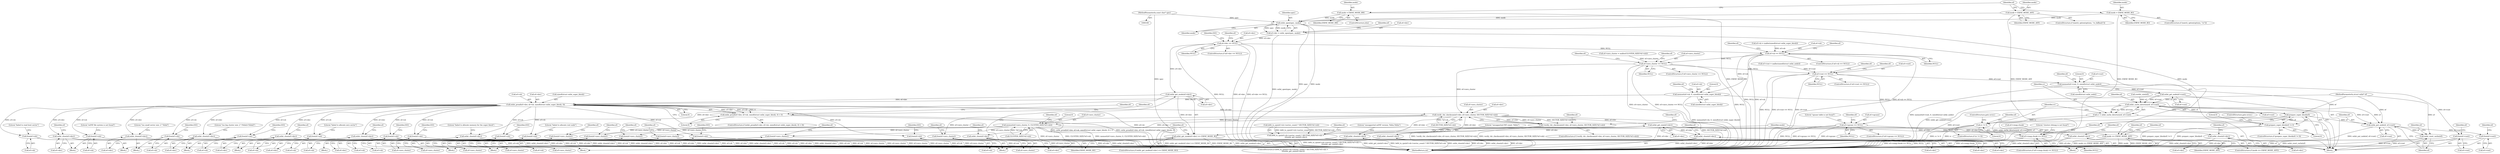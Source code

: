 digraph "0_exfat_2e86ae5f81da11f11673d0546efb525af02b7786@API" {
"1000145" [label="(Call,exfat_open(spec, mode))"];
"1000108" [label="(MethodParameterIn,const char* spec)"];
"1000138" [label="(Call,mode = EXFAT_MODE_RW)"];
"1000126" [label="(Call,mode = EXFAT_MODE_RO)"];
"1000134" [label="(Call,mode = EXFAT_MODE_ANY)"];
"1000141" [label="(Call,ef->dev = exfat_open(spec, mode))"];
"1000149" [label="(Call,ef->dev == NULL)"];
"1000159" [label="(Call,exfat_get_mode(ef->dev))"];
"1000158" [label="(Call,exfat_get_mode(ef->dev) == EXFAT_MODE_RO)"];
"1000195" [label="(Call,exfat_close(ef->dev))"];
"1000213" [label="(Call,exfat_pread(ef->dev, ef->sb, sizeof(struct exfat_super_block), 0))"];
"1000212" [label="(Call,exfat_pread(ef->dev, ef->sb, sizeof(struct exfat_super_block), 0) < 0)"];
"1000225" [label="(Call,exfat_close(ef->dev))"];
"1000229" [label="(Call,free(ef->sb))"];
"1000250" [label="(Call,exfat_close(ef->dev))"];
"1000254" [label="(Call,free(ef->sb))"];
"1000272" [label="(Call,exfat_close(ef->dev))"];
"1000283" [label="(Call,free(ef->sb))"];
"1000309" [label="(Call,exfat_close(ef->dev))"];
"1000325" [label="(Call,free(ef->sb))"];
"1000349" [label="(Call,exfat_close(ef->dev))"];
"1000353" [label="(Call,free(ef->sb))"];
"1000364" [label="(Call,verify_vbr_checksum(ef->dev, ef->zero_cluster, SECTOR_SIZE(*ef->sb)))"];
"1000363" [label="(Call,!verify_vbr_checksum(ef->dev, ef->zero_cluster, SECTOR_SIZE(*ef->sb)))"];
"1000377" [label="(Call,free(ef->zero_cluster))"];
"1000381" [label="(Call,exfat_close(ef->dev))"];
"1000392" [label="(Call,memset(ef->zero_cluster, 0, CLUSTER_SIZE(*ef->sb)))"];
"1000423" [label="(Call,free(ef->zero_cluster))"];
"1000463" [label="(Call,free(ef->zero_cluster))"];
"1000518" [label="(Call,free(ef->zero_cluster))"];
"1000603" [label="(Call,free(ef->zero_cluster))"];
"1000690" [label="(Call,free(ef->zero_cluster))"];
"1000427" [label="(Call,exfat_close(ef->dev))"];
"1000467" [label="(Call,exfat_close(ef->dev))"];
"1000499" [label="(Call,exfat_get_size(ef->dev))"];
"1000486" [label="(Call,le64_to_cpu(ef->sb->sector_count) * SECTOR_SIZE(*ef->sb) >\n \t\t\texfat_get_size(ef->dev))"];
"1000522" [label="(Call,exfat_close(ef->dev))"];
"1000607" [label="(Call,exfat_close(ef->dev))"];
"1000694" [label="(Call,exfat_close(ef->dev))"];
"1000385" [label="(Call,free(ef->sb))"];
"1000447" [label="(Call,free(ef->sb))"];
"1000478" [label="(Call,free(ef->sb))"];
"1000526" [label="(Call,free(ef->sb))"];
"1000611" [label="(Call,free(ef->sb))"];
"1000698" [label="(Call,free(ef->sb))"];
"1000189" [label="(Call,ef->sb == NULL)"];
"1000204" [label="(Call,memset(ef->sb, 0, sizeof(struct exfat_super_block)))"];
"1000343" [label="(Call,ef->zero_cluster == NULL)"];
"1000512" [label="(Call,ef->root == NULL)"];
"1000535" [label="(Call,memset(ef->root, 0, sizeof(struct exfat_node)))"];
"1000599" [label="(Call,free(ef->root))"];
"1000632" [label="(Call,exfat_get_node(ef->root))"];
"1000638" [label="(Call,exfat_cache_directory(ef, ef->root))"];
"1000636" [label="(Call,rc = exfat_cache_directory(ef, ef->root))"];
"1000644" [label="(Call,rc != 0)"];
"1000672" [label="(Call,prepare_super_block(ef))"];
"1000671" [label="(Call,prepare_super_block(ef) != 0)"];
"1000679" [label="(Call,exfat_put_node(ef, ef->root))"];
"1000684" [label="(Call,exfat_reset_cache(ef))"];
"1000686" [label="(Call,free(ef->root))"];
"1000649" [label="(Call,ef->upcase == NULL)"];
"1000659" [label="(Call,ef->cmap.chunk == NULL)"];
"1000166" [label="(Call,mode == EXFAT_MODE_ANY)"];
"1000679" [label="(Call,exfat_put_node(ef, ef->root))"];
"1000309" [label="(Call,exfat_close(ef->dev))"];
"1000379" [label="(Identifier,ef)"];
"1000249" [label="(Block,)"];
"1000146" [label="(Identifier,spec)"];
"1000145" [label="(Call,exfat_open(spec, mode))"];
"1000386" [label="(Call,ef->sb)"];
"1000539" [label="(Literal,0)"];
"1000516" [label="(Identifier,NULL)"];
"1000660" [label="(Call,ef->cmap.chunk)"];
"1000376" [label="(Block,)"];
"1000332" [label="(Call,ef->zero_cluster = malloc(CLUSTER_SIZE(*ef->sb)))"];
"1000486" [label="(Call,le64_to_cpu(ef->sb->sector_count) * SECTOR_SIZE(*ef->sb) >\n \t\t\texfat_get_size(ef->dev))"];
"1000598" [label="(Block,)"];
"1000617" [label="(Identifier,EIO)"];
"1000183" [label="(Identifier,ef)"];
"1000604" [label="(Call,ef->zero_cluster)"];
"1000193" [label="(Identifier,NULL)"];
"1000673" [label="(Identifier,ef)"];
"1000640" [label="(Call,ef->root)"];
"1000422" [label="(Block,)"];
"1000234" [label="(Literal,\"failed to read boot sector\")"];
"1000150" [label="(Call,ef->dev)"];
"1000382" [label="(Call,ef->dev)"];
"1000668" [label="(Literal,\"clusters bitmap is not found\")"];
"1000364" [label="(Call,verify_vbr_checksum(ef->dev, ef->zero_cluster, SECTOR_SIZE(*ef->sb)))"];
"1000163" [label="(Identifier,EXFAT_MODE_RO)"];
"1000271" [label="(Block,)"];
"1000599" [label="(Call,free(ef->root))"];
"1000662" [label="(Identifier,ef)"];
"1000166" [label="(Call,mode == EXFAT_MODE_ANY)"];
"1000331" [label="(Identifier,EIO)"];
"1000134" [label="(Call,mode = EXFAT_MODE_ANY)"];
"1000181" [label="(Call,ef->sb = malloc(sizeof(struct exfat_super_block)))"];
"1000428" [label="(Call,ef->dev)"];
"1000190" [label="(Call,ef->sb)"];
"1000194" [label="(Block,)"];
"1000159" [label="(Call,exfat_get_mode(ef->dev))"];
"1000343" [label="(Call,ef->zero_cluster == NULL)"];
"1000255" [label="(Call,ef->sb)"];
"1000512" [label="(Call,ef->root == NULL)"];
"1000225" [label="(Call,exfat_close(ef->dev))"];
"1000659" [label="(Call,ef->cmap.chunk == NULL)"];
"1000517" [label="(Block,)"];
"1000362" [label="(ControlStructure,if (!verify_vbr_checksum(ef->dev, ef->zero_cluster, SECTOR_SIZE(*ef->sb))))"];
"1000254" [label="(Call,free(ef->sb))"];
"1000694" [label="(Call,exfat_close(ef->dev))"];
"1000158" [label="(Call,exfat_get_mode(ef->dev) == EXFAT_MODE_RO)"];
"1000188" [label="(ControlStructure,if (ef->sb == NULL))"];
"1000651" [label="(Identifier,ef)"];
"1000500" [label="(Call,ef->dev)"];
"1000447" [label="(Call,free(ef->sb))"];
"1000351" [label="(Identifier,ef)"];
"1000213" [label="(Call,exfat_pread(ef->dev, ef->sb, sizeof(struct exfat_super_block), 0))"];
"1000453" [label="(Identifier,EIO)"];
"1000251" [label="(Call,ef->dev)"];
"1000704" [label="(Identifier,EIO)"];
"1000215" [label="(Identifier,ef)"];
"1000205" [label="(Call,ef->sb)"];
"1000638" [label="(Call,exfat_cache_directory(ef, ef->root))"];
"1000644" [label="(Call,rc != 0)"];
"1000139" [label="(Identifier,mode)"];
"1000499" [label="(Call,exfat_get_size(ef->dev))"];
"1000609" [label="(Identifier,ef)"];
"1000347" [label="(Identifier,NULL)"];
"1000256" [label="(Identifier,ef)"];
"1000130" [label="(ControlStructure,if (match_option(options, \"ro_fallback\")))"];
"1000540" [label="(Call,sizeof(struct exfat_node))"];
"1000283" [label="(Call,free(ef->sb))"];
"1000277" [label="(Literal,\"too small sector size: 2^%hhd\")"];
"1000472" [label="(Literal,\"unsupported FAT count: %hhu\")"];
"1000326" [label="(Call,ef->sb)"];
"1000504" [label="(Call,ef->root = malloc(sizeof(struct exfat_node)))"];
"1000612" [label="(Call,ef->sb)"];
"1000462" [label="(Block,)"];
"1000212" [label="(Call,exfat_pread(ef->dev, ef->sb, sizeof(struct exfat_super_block), 0) < 0)"];
"1000189" [label="(Call,ef->sb == NULL)"];
"1000393" [label="(Call,ef->zero_cluster)"];
"1000222" [label="(Literal,0)"];
"1000487" [label="(Call,le64_to_cpu(ef->sb->sector_count) * SECTOR_SIZE(*ef->sb))"];
"1000423" [label="(Call,free(ef->zero_cluster))"];
"1000633" [label="(Call,ef->root)"];
"1000671" [label="(Call,prepare_super_block(ef) != 0)"];
"1000658" [label="(ControlStructure,if (ef->cmap.chunk == NULL))"];
"1000526" [label="(Call,free(ef->sb))"];
"1000383" [label="(Identifier,ef)"];
"1000284" [label="(Call,ef->sb)"];
"1000206" [label="(Identifier,ef)"];
"1000355" [label="(Identifier,ef)"];
"1000680" [label="(Identifier,ef)"];
"1000168" [label="(Identifier,EXFAT_MODE_ANY)"];
"1000685" [label="(Identifier,ef)"];
"1000646" [label="(Literal,0)"];
"1000485" [label="(ControlStructure,if (le64_to_cpu(ef->sb->sector_count) * SECTOR_SIZE(*ef->sb) >\n \t\t\texfat_get_size(ef->dev)))"];
"1000506" [label="(Identifier,ef)"];
"1000226" [label="(Call,ef->dev)"];
"1000273" [label="(Call,ef->dev)"];
"1000147" [label="(Identifier,mode)"];
"1000230" [label="(Call,ef->sb)"];
"1000692" [label="(Identifier,ef)"];
"1000528" [label="(Identifier,ef)"];
"1000537" [label="(Identifier,ef)"];
"1000536" [label="(Call,ef->root)"];
"1000675" [label="(ControlStructure,goto error;)"];
"1000639" [label="(Identifier,ef)"];
"1000138" [label="(Call,mode = EXFAT_MODE_RW)"];
"1000535" [label="(Call,memset(ef->root, 0, sizeof(struct exfat_node)))"];
"1000108" [label="(MethodParameterIn,const char* spec)"];
"1000196" [label="(Call,ef->dev)"];
"1000670" [label="(ControlStructure,if (prepare_super_block(ef) != 0))"];
"1000394" [label="(Identifier,ef)"];
"1000229" [label="(Call,free(ef->sb))"];
"1000157" [label="(ControlStructure,if (exfat_get_mode(ef->dev) == EXFAT_MODE_RO))"];
"1000223" [label="(Literal,0)"];
"1000387" [label="(Identifier,ef)"];
"1000700" [label="(Identifier,ef)"];
"1000527" [label="(Call,ef->sb)"];
"1000677" [label="(Literal,0)"];
"1000363" [label="(Call,!verify_vbr_checksum(ef->dev, ef->zero_cluster, SECTOR_SIZE(*ef->sb)))"];
"1000349" [label="(Call,exfat_close(ef->dev))"];
"1000153" [label="(Identifier,NULL)"];
"1000211" [label="(ControlStructure,if (exfat_pread(ef->dev, ef->sb, sizeof(struct exfat_super_block), 0) < 0))"];
"1000518" [label="(Call,free(ef->zero_cluster))"];
"1000632" [label="(Call,exfat_get_node(ef->root))"];
"1000377" [label="(Call,free(ef->zero_cluster))"];
"1000156" [label="(Identifier,EIO)"];
"1000110" [label="(Block,)"];
"1000107" [label="(MethodParameterIn,struct exfat* ef)"];
"1000371" [label="(Call,SECTOR_SIZE(*ef->sb))"];
"1000429" [label="(Identifier,ef)"];
"1000484" [label="(Identifier,EIO)"];
"1000368" [label="(Call,ef->zero_cluster)"];
"1000427" [label="(Call,exfat_close(ef->dev))"];
"1000469" [label="(Identifier,ef)"];
"1000344" [label="(Call,ef->zero_cluster)"];
"1000650" [label="(Call,ef->upcase)"];
"1000140" [label="(Identifier,EXFAT_MODE_RW)"];
"1000686" [label="(Call,free(ef->root))"];
"1000665" [label="(Identifier,NULL)"];
"1000209" [label="(Call,sizeof(struct exfat_super_block))"];
"1000588" [label="(Call,rootdir_size(ef))"];
"1000524" [label="(Identifier,ef)"];
"1000165" [label="(ControlStructure,if (mode == EXFAT_MODE_ANY))"];
"1000161" [label="(Identifier,ef)"];
"1000608" [label="(Call,ef->dev)"];
"1000350" [label="(Call,ef->dev)"];
"1000354" [label="(Call,ef->sb)"];
"1000684" [label="(Call,exfat_reset_cache(ef))"];
"1000137" [label="(ControlStructure,else)"];
"1000342" [label="(ControlStructure,if (ef->zero_cluster == NULL))"];
"1000672" [label="(Call,prepare_super_block(ef))"];
"1000122" [label="(ControlStructure,if (match_option(options, \"ro\")))"];
"1000408" [label="(Identifier,ef)"];
"1000603" [label="(Call,free(ef->zero_cluster))"];
"1000204" [label="(Call,memset(ef->sb, 0, sizeof(struct exfat_super_block)))"];
"1000531" [label="(Literal,\"failed to allocate root node\")"];
"1000136" [label="(Identifier,EXFAT_MODE_ANY)"];
"1000143" [label="(Identifier,ef)"];
"1000381" [label="(Call,exfat_close(ef->dev))"];
"1000637" [label="(Identifier,rc)"];
"1000522" [label="(Call,exfat_close(ef->dev))"];
"1000167" [label="(Identifier,mode)"];
"1000448" [label="(Call,ef->sb)"];
"1000214" [label="(Call,ef->dev)"];
"1000520" [label="(Identifier,ef)"];
"1000511" [label="(ControlStructure,if (ef->root == NULL))"];
"1000195" [label="(Call,exfat_close(ef->dev))"];
"1000314" [label="(Literal,\"too big cluster size: 2^(%hhd+%hhd)\")"];
"1000208" [label="(Literal,0)"];
"1000128" [label="(Identifier,EXFAT_MODE_RO)"];
"1000308" [label="(Block,)"];
"1000463" [label="(Call,free(ef->zero_cluster))"];
"1000519" [label="(Call,ef->zero_cluster)"];
"1000432" [label="(Literal,\"unsupported exFAT version: %hhu.%hhu\")"];
"1000358" [label="(Literal,\"failed to allocate zero sector\")"];
"1000397" [label="(Call,CLUSTER_SIZE(*ef->sb))"];
"1000171" [label="(Identifier,ef)"];
"1000695" [label="(Call,ef->dev)"];
"1000365" [label="(Call,ef->dev)"];
"1000149" [label="(Call,ef->dev == NULL)"];
"1000605" [label="(Identifier,ef)"];
"1000151" [label="(Identifier,ef)"];
"1000272" [label="(Call,exfat_close(ef->dev))"];
"1000141" [label="(Call,ef->dev = exfat_open(spec, mode))"];
"1000523" [label="(Call,ef->dev)"];
"1000479" [label="(Call,ef->sb)"];
"1000636" [label="(Call,rc = exfat_cache_directory(ef, ef->root))"];
"1000366" [label="(Identifier,ef)"];
"1000160" [label="(Call,ef->dev)"];
"1000513" [label="(Call,ef->root)"];
"1000699" [label="(Call,ef->sb)"];
"1000687" [label="(Call,ef->root)"];
"1000698" [label="(Call,free(ef->sb))"];
"1000142" [label="(Call,ef->dev)"];
"1000690" [label="(Call,free(ef->zero_cluster))"];
"1000348" [label="(Block,)"];
"1000224" [label="(Block,)"];
"1000353" [label="(Call,free(ef->sb))"];
"1000705" [label="(MethodReturn,int)"];
"1000467" [label="(Call,exfat_close(ef->dev))"];
"1000691" [label="(Call,ef->zero_cluster)"];
"1000197" [label="(Identifier,ef)"];
"1000250" [label="(Call,exfat_close(ef->dev))"];
"1000178" [label="(Identifier,ef)"];
"1000643" [label="(ControlStructure,if (rc != 0))"];
"1000385" [label="(Call,free(ef->sb))"];
"1000611" [label="(Call,free(ef->sb))"];
"1000649" [label="(Call,ef->upcase == NULL)"];
"1000126" [label="(Call,mode = EXFAT_MODE_RO)"];
"1000243" [label="(Identifier,ef)"];
"1000325" [label="(Call,free(ef->sb))"];
"1000391" [label="(Identifier,EIO)"];
"1000127" [label="(Identifier,mode)"];
"1000424" [label="(Call,ef->zero_cluster)"];
"1000148" [label="(ControlStructure,if (ef->dev == NULL))"];
"1000378" [label="(Call,ef->zero_cluster)"];
"1000478" [label="(Call,free(ef->sb))"];
"1000674" [label="(Literal,0)"];
"1000135" [label="(Identifier,mode)"];
"1000289" [label="(Identifier,EIO)"];
"1000656" [label="(Literal,\"upcase table is not found\")"];
"1000227" [label="(Identifier,ef)"];
"1000396" [label="(Literal,0)"];
"1000220" [label="(Call,sizeof(struct exfat_super_block))"];
"1000600" [label="(Call,ef->root)"];
"1000259" [label="(Literal,\"exFAT file system is not found\")"];
"1000645" [label="(Identifier,rc)"];
"1000681" [label="(Call,ef->root)"];
"1000688" [label="(Identifier,ef)"];
"1000653" [label="(Identifier,NULL)"];
"1000468" [label="(Call,ef->dev)"];
"1000613" [label="(Identifier,ef)"];
"1000231" [label="(Identifier,ef)"];
"1000464" [label="(Call,ef->zero_cluster)"];
"1000607" [label="(Call,exfat_close(ef->dev))"];
"1000545" [label="(Identifier,ef)"];
"1000696" [label="(Identifier,ef)"];
"1000648" [label="(ControlStructure,if (ef->upcase == NULL))"];
"1000310" [label="(Call,ef->dev)"];
"1000647" [label="(ControlStructure,goto error;)"];
"1000200" [label="(Literal,\"failed to allocate memory for the super block\")"];
"1000392" [label="(Call,memset(ef->zero_cluster, 0, CLUSTER_SIZE(*ef->sb)))"];
"1000217" [label="(Call,ef->sb)"];
"1000145" -> "1000141"  [label="AST: "];
"1000145" -> "1000147"  [label="CFG: "];
"1000146" -> "1000145"  [label="AST: "];
"1000147" -> "1000145"  [label="AST: "];
"1000141" -> "1000145"  [label="CFG: "];
"1000145" -> "1000705"  [label="DDG: spec"];
"1000145" -> "1000705"  [label="DDG: mode"];
"1000145" -> "1000141"  [label="DDG: spec"];
"1000145" -> "1000141"  [label="DDG: mode"];
"1000108" -> "1000145"  [label="DDG: spec"];
"1000138" -> "1000145"  [label="DDG: mode"];
"1000126" -> "1000145"  [label="DDG: mode"];
"1000134" -> "1000145"  [label="DDG: mode"];
"1000145" -> "1000166"  [label="DDG: mode"];
"1000108" -> "1000106"  [label="AST: "];
"1000108" -> "1000705"  [label="DDG: spec"];
"1000138" -> "1000137"  [label="AST: "];
"1000138" -> "1000140"  [label="CFG: "];
"1000139" -> "1000138"  [label="AST: "];
"1000140" -> "1000138"  [label="AST: "];
"1000143" -> "1000138"  [label="CFG: "];
"1000138" -> "1000705"  [label="DDG: EXFAT_MODE_RW"];
"1000126" -> "1000122"  [label="AST: "];
"1000126" -> "1000128"  [label="CFG: "];
"1000127" -> "1000126"  [label="AST: "];
"1000128" -> "1000126"  [label="AST: "];
"1000143" -> "1000126"  [label="CFG: "];
"1000126" -> "1000705"  [label="DDG: EXFAT_MODE_RO"];
"1000134" -> "1000130"  [label="AST: "];
"1000134" -> "1000136"  [label="CFG: "];
"1000135" -> "1000134"  [label="AST: "];
"1000136" -> "1000134"  [label="AST: "];
"1000143" -> "1000134"  [label="CFG: "];
"1000134" -> "1000705"  [label="DDG: EXFAT_MODE_ANY"];
"1000141" -> "1000110"  [label="AST: "];
"1000142" -> "1000141"  [label="AST: "];
"1000151" -> "1000141"  [label="CFG: "];
"1000141" -> "1000705"  [label="DDG: exfat_open(spec, mode)"];
"1000141" -> "1000149"  [label="DDG: ef->dev"];
"1000149" -> "1000148"  [label="AST: "];
"1000149" -> "1000153"  [label="CFG: "];
"1000150" -> "1000149"  [label="AST: "];
"1000153" -> "1000149"  [label="AST: "];
"1000156" -> "1000149"  [label="CFG: "];
"1000161" -> "1000149"  [label="CFG: "];
"1000149" -> "1000705"  [label="DDG: ef->dev == NULL"];
"1000149" -> "1000705"  [label="DDG: NULL"];
"1000149" -> "1000705"  [label="DDG: ef->dev"];
"1000149" -> "1000159"  [label="DDG: ef->dev"];
"1000149" -> "1000189"  [label="DDG: NULL"];
"1000159" -> "1000158"  [label="AST: "];
"1000159" -> "1000160"  [label="CFG: "];
"1000160" -> "1000159"  [label="AST: "];
"1000163" -> "1000159"  [label="CFG: "];
"1000159" -> "1000158"  [label="DDG: ef->dev"];
"1000159" -> "1000195"  [label="DDG: ef->dev"];
"1000159" -> "1000213"  [label="DDG: ef->dev"];
"1000158" -> "1000157"  [label="AST: "];
"1000158" -> "1000163"  [label="CFG: "];
"1000163" -> "1000158"  [label="AST: "];
"1000167" -> "1000158"  [label="CFG: "];
"1000183" -> "1000158"  [label="CFG: "];
"1000158" -> "1000705"  [label="DDG: exfat_get_mode(ef->dev)"];
"1000158" -> "1000705"  [label="DDG: exfat_get_mode(ef->dev) == EXFAT_MODE_RO"];
"1000158" -> "1000705"  [label="DDG: EXFAT_MODE_RO"];
"1000195" -> "1000194"  [label="AST: "];
"1000195" -> "1000196"  [label="CFG: "];
"1000196" -> "1000195"  [label="AST: "];
"1000200" -> "1000195"  [label="CFG: "];
"1000195" -> "1000705"  [label="DDG: exfat_close(ef->dev)"];
"1000195" -> "1000705"  [label="DDG: ef->dev"];
"1000213" -> "1000212"  [label="AST: "];
"1000213" -> "1000222"  [label="CFG: "];
"1000214" -> "1000213"  [label="AST: "];
"1000217" -> "1000213"  [label="AST: "];
"1000220" -> "1000213"  [label="AST: "];
"1000222" -> "1000213"  [label="AST: "];
"1000223" -> "1000213"  [label="CFG: "];
"1000213" -> "1000705"  [label="DDG: ef->sb"];
"1000213" -> "1000212"  [label="DDG: ef->dev"];
"1000213" -> "1000212"  [label="DDG: ef->sb"];
"1000213" -> "1000212"  [label="DDG: 0"];
"1000204" -> "1000213"  [label="DDG: ef->sb"];
"1000213" -> "1000225"  [label="DDG: ef->dev"];
"1000213" -> "1000229"  [label="DDG: ef->sb"];
"1000213" -> "1000250"  [label="DDG: ef->dev"];
"1000213" -> "1000254"  [label="DDG: ef->sb"];
"1000213" -> "1000272"  [label="DDG: ef->dev"];
"1000213" -> "1000283"  [label="DDG: ef->sb"];
"1000213" -> "1000309"  [label="DDG: ef->dev"];
"1000213" -> "1000325"  [label="DDG: ef->sb"];
"1000213" -> "1000349"  [label="DDG: ef->dev"];
"1000213" -> "1000353"  [label="DDG: ef->sb"];
"1000213" -> "1000364"  [label="DDG: ef->dev"];
"1000213" -> "1000385"  [label="DDG: ef->sb"];
"1000213" -> "1000447"  [label="DDG: ef->sb"];
"1000213" -> "1000478"  [label="DDG: ef->sb"];
"1000213" -> "1000526"  [label="DDG: ef->sb"];
"1000213" -> "1000611"  [label="DDG: ef->sb"];
"1000213" -> "1000698"  [label="DDG: ef->sb"];
"1000212" -> "1000211"  [label="AST: "];
"1000212" -> "1000223"  [label="CFG: "];
"1000223" -> "1000212"  [label="AST: "];
"1000227" -> "1000212"  [label="CFG: "];
"1000243" -> "1000212"  [label="CFG: "];
"1000212" -> "1000705"  [label="DDG: exfat_pread(ef->dev, ef->sb, sizeof(struct exfat_super_block), 0) < 0"];
"1000212" -> "1000705"  [label="DDG: exfat_pread(ef->dev, ef->sb, sizeof(struct exfat_super_block), 0)"];
"1000225" -> "1000224"  [label="AST: "];
"1000225" -> "1000226"  [label="CFG: "];
"1000226" -> "1000225"  [label="AST: "];
"1000231" -> "1000225"  [label="CFG: "];
"1000225" -> "1000705"  [label="DDG: ef->dev"];
"1000225" -> "1000705"  [label="DDG: exfat_close(ef->dev)"];
"1000229" -> "1000224"  [label="AST: "];
"1000229" -> "1000230"  [label="CFG: "];
"1000230" -> "1000229"  [label="AST: "];
"1000234" -> "1000229"  [label="CFG: "];
"1000229" -> "1000705"  [label="DDG: ef->sb"];
"1000250" -> "1000249"  [label="AST: "];
"1000250" -> "1000251"  [label="CFG: "];
"1000251" -> "1000250"  [label="AST: "];
"1000256" -> "1000250"  [label="CFG: "];
"1000250" -> "1000705"  [label="DDG: ef->dev"];
"1000250" -> "1000705"  [label="DDG: exfat_close(ef->dev)"];
"1000254" -> "1000249"  [label="AST: "];
"1000254" -> "1000255"  [label="CFG: "];
"1000255" -> "1000254"  [label="AST: "];
"1000259" -> "1000254"  [label="CFG: "];
"1000254" -> "1000705"  [label="DDG: ef->sb"];
"1000272" -> "1000271"  [label="AST: "];
"1000272" -> "1000273"  [label="CFG: "];
"1000273" -> "1000272"  [label="AST: "];
"1000277" -> "1000272"  [label="CFG: "];
"1000272" -> "1000705"  [label="DDG: ef->dev"];
"1000272" -> "1000705"  [label="DDG: exfat_close(ef->dev)"];
"1000283" -> "1000271"  [label="AST: "];
"1000283" -> "1000284"  [label="CFG: "];
"1000284" -> "1000283"  [label="AST: "];
"1000289" -> "1000283"  [label="CFG: "];
"1000283" -> "1000705"  [label="DDG: ef->sb"];
"1000309" -> "1000308"  [label="AST: "];
"1000309" -> "1000310"  [label="CFG: "];
"1000310" -> "1000309"  [label="AST: "];
"1000314" -> "1000309"  [label="CFG: "];
"1000309" -> "1000705"  [label="DDG: ef->dev"];
"1000309" -> "1000705"  [label="DDG: exfat_close(ef->dev)"];
"1000325" -> "1000308"  [label="AST: "];
"1000325" -> "1000326"  [label="CFG: "];
"1000326" -> "1000325"  [label="AST: "];
"1000331" -> "1000325"  [label="CFG: "];
"1000325" -> "1000705"  [label="DDG: ef->sb"];
"1000349" -> "1000348"  [label="AST: "];
"1000349" -> "1000350"  [label="CFG: "];
"1000350" -> "1000349"  [label="AST: "];
"1000355" -> "1000349"  [label="CFG: "];
"1000349" -> "1000705"  [label="DDG: exfat_close(ef->dev)"];
"1000349" -> "1000705"  [label="DDG: ef->dev"];
"1000353" -> "1000348"  [label="AST: "];
"1000353" -> "1000354"  [label="CFG: "];
"1000354" -> "1000353"  [label="AST: "];
"1000358" -> "1000353"  [label="CFG: "];
"1000353" -> "1000705"  [label="DDG: ef->sb"];
"1000364" -> "1000363"  [label="AST: "];
"1000364" -> "1000371"  [label="CFG: "];
"1000365" -> "1000364"  [label="AST: "];
"1000368" -> "1000364"  [label="AST: "];
"1000371" -> "1000364"  [label="AST: "];
"1000363" -> "1000364"  [label="CFG: "];
"1000364" -> "1000705"  [label="DDG: SECTOR_SIZE(*ef->sb)"];
"1000364" -> "1000363"  [label="DDG: ef->dev"];
"1000364" -> "1000363"  [label="DDG: ef->zero_cluster"];
"1000364" -> "1000363"  [label="DDG: SECTOR_SIZE(*ef->sb)"];
"1000343" -> "1000364"  [label="DDG: ef->zero_cluster"];
"1000371" -> "1000364"  [label="DDG: *ef->sb"];
"1000364" -> "1000377"  [label="DDG: ef->zero_cluster"];
"1000364" -> "1000381"  [label="DDG: ef->dev"];
"1000364" -> "1000392"  [label="DDG: ef->zero_cluster"];
"1000364" -> "1000427"  [label="DDG: ef->dev"];
"1000364" -> "1000467"  [label="DDG: ef->dev"];
"1000364" -> "1000499"  [label="DDG: ef->dev"];
"1000363" -> "1000362"  [label="AST: "];
"1000379" -> "1000363"  [label="CFG: "];
"1000394" -> "1000363"  [label="CFG: "];
"1000363" -> "1000705"  [label="DDG: verify_vbr_checksum(ef->dev, ef->zero_cluster, SECTOR_SIZE(*ef->sb))"];
"1000363" -> "1000705"  [label="DDG: !verify_vbr_checksum(ef->dev, ef->zero_cluster, SECTOR_SIZE(*ef->sb))"];
"1000377" -> "1000376"  [label="AST: "];
"1000377" -> "1000378"  [label="CFG: "];
"1000378" -> "1000377"  [label="AST: "];
"1000383" -> "1000377"  [label="CFG: "];
"1000377" -> "1000705"  [label="DDG: ef->zero_cluster"];
"1000381" -> "1000376"  [label="AST: "];
"1000381" -> "1000382"  [label="CFG: "];
"1000382" -> "1000381"  [label="AST: "];
"1000387" -> "1000381"  [label="CFG: "];
"1000381" -> "1000705"  [label="DDG: ef->dev"];
"1000381" -> "1000705"  [label="DDG: exfat_close(ef->dev)"];
"1000392" -> "1000110"  [label="AST: "];
"1000392" -> "1000397"  [label="CFG: "];
"1000393" -> "1000392"  [label="AST: "];
"1000396" -> "1000392"  [label="AST: "];
"1000397" -> "1000392"  [label="AST: "];
"1000408" -> "1000392"  [label="CFG: "];
"1000392" -> "1000705"  [label="DDG: CLUSTER_SIZE(*ef->sb)"];
"1000392" -> "1000705"  [label="DDG: memset(ef->zero_cluster, 0, CLUSTER_SIZE(*ef->sb))"];
"1000392" -> "1000705"  [label="DDG: ef->zero_cluster"];
"1000397" -> "1000392"  [label="DDG: *ef->sb"];
"1000392" -> "1000423"  [label="DDG: ef->zero_cluster"];
"1000392" -> "1000463"  [label="DDG: ef->zero_cluster"];
"1000392" -> "1000518"  [label="DDG: ef->zero_cluster"];
"1000392" -> "1000603"  [label="DDG: ef->zero_cluster"];
"1000392" -> "1000690"  [label="DDG: ef->zero_cluster"];
"1000423" -> "1000422"  [label="AST: "];
"1000423" -> "1000424"  [label="CFG: "];
"1000424" -> "1000423"  [label="AST: "];
"1000429" -> "1000423"  [label="CFG: "];
"1000423" -> "1000705"  [label="DDG: ef->zero_cluster"];
"1000463" -> "1000462"  [label="AST: "];
"1000463" -> "1000464"  [label="CFG: "];
"1000464" -> "1000463"  [label="AST: "];
"1000469" -> "1000463"  [label="CFG: "];
"1000463" -> "1000705"  [label="DDG: ef->zero_cluster"];
"1000518" -> "1000517"  [label="AST: "];
"1000518" -> "1000519"  [label="CFG: "];
"1000519" -> "1000518"  [label="AST: "];
"1000524" -> "1000518"  [label="CFG: "];
"1000518" -> "1000705"  [label="DDG: ef->zero_cluster"];
"1000603" -> "1000598"  [label="AST: "];
"1000603" -> "1000604"  [label="CFG: "];
"1000604" -> "1000603"  [label="AST: "];
"1000609" -> "1000603"  [label="CFG: "];
"1000603" -> "1000705"  [label="DDG: ef->zero_cluster"];
"1000690" -> "1000110"  [label="AST: "];
"1000690" -> "1000691"  [label="CFG: "];
"1000691" -> "1000690"  [label="AST: "];
"1000696" -> "1000690"  [label="CFG: "];
"1000690" -> "1000705"  [label="DDG: ef->zero_cluster"];
"1000427" -> "1000422"  [label="AST: "];
"1000427" -> "1000428"  [label="CFG: "];
"1000428" -> "1000427"  [label="AST: "];
"1000432" -> "1000427"  [label="CFG: "];
"1000427" -> "1000705"  [label="DDG: ef->dev"];
"1000427" -> "1000705"  [label="DDG: exfat_close(ef->dev)"];
"1000467" -> "1000462"  [label="AST: "];
"1000467" -> "1000468"  [label="CFG: "];
"1000468" -> "1000467"  [label="AST: "];
"1000472" -> "1000467"  [label="CFG: "];
"1000467" -> "1000705"  [label="DDG: ef->dev"];
"1000467" -> "1000705"  [label="DDG: exfat_close(ef->dev)"];
"1000499" -> "1000486"  [label="AST: "];
"1000499" -> "1000500"  [label="CFG: "];
"1000500" -> "1000499"  [label="AST: "];
"1000486" -> "1000499"  [label="CFG: "];
"1000499" -> "1000705"  [label="DDG: ef->dev"];
"1000499" -> "1000486"  [label="DDG: ef->dev"];
"1000499" -> "1000522"  [label="DDG: ef->dev"];
"1000499" -> "1000607"  [label="DDG: ef->dev"];
"1000499" -> "1000694"  [label="DDG: ef->dev"];
"1000486" -> "1000485"  [label="AST: "];
"1000487" -> "1000486"  [label="AST: "];
"1000506" -> "1000486"  [label="CFG: "];
"1000486" -> "1000705"  [label="DDG: le64_to_cpu(ef->sb->sector_count) * SECTOR_SIZE(*ef->sb) >\n \t\t\texfat_get_size(ef->dev)"];
"1000486" -> "1000705"  [label="DDG: exfat_get_size(ef->dev)"];
"1000486" -> "1000705"  [label="DDG: le64_to_cpu(ef->sb->sector_count) * SECTOR_SIZE(*ef->sb)"];
"1000487" -> "1000486"  [label="DDG: le64_to_cpu(ef->sb->sector_count)"];
"1000487" -> "1000486"  [label="DDG: SECTOR_SIZE(*ef->sb)"];
"1000522" -> "1000517"  [label="AST: "];
"1000522" -> "1000523"  [label="CFG: "];
"1000523" -> "1000522"  [label="AST: "];
"1000528" -> "1000522"  [label="CFG: "];
"1000522" -> "1000705"  [label="DDG: exfat_close(ef->dev)"];
"1000522" -> "1000705"  [label="DDG: ef->dev"];
"1000607" -> "1000598"  [label="AST: "];
"1000607" -> "1000608"  [label="CFG: "];
"1000608" -> "1000607"  [label="AST: "];
"1000613" -> "1000607"  [label="CFG: "];
"1000607" -> "1000705"  [label="DDG: exfat_close(ef->dev)"];
"1000607" -> "1000705"  [label="DDG: ef->dev"];
"1000694" -> "1000110"  [label="AST: "];
"1000694" -> "1000695"  [label="CFG: "];
"1000695" -> "1000694"  [label="AST: "];
"1000700" -> "1000694"  [label="CFG: "];
"1000694" -> "1000705"  [label="DDG: ef->dev"];
"1000694" -> "1000705"  [label="DDG: exfat_close(ef->dev)"];
"1000385" -> "1000376"  [label="AST: "];
"1000385" -> "1000386"  [label="CFG: "];
"1000386" -> "1000385"  [label="AST: "];
"1000391" -> "1000385"  [label="CFG: "];
"1000385" -> "1000705"  [label="DDG: ef->sb"];
"1000447" -> "1000422"  [label="AST: "];
"1000447" -> "1000448"  [label="CFG: "];
"1000448" -> "1000447"  [label="AST: "];
"1000453" -> "1000447"  [label="CFG: "];
"1000447" -> "1000705"  [label="DDG: ef->sb"];
"1000478" -> "1000462"  [label="AST: "];
"1000478" -> "1000479"  [label="CFG: "];
"1000479" -> "1000478"  [label="AST: "];
"1000484" -> "1000478"  [label="CFG: "];
"1000478" -> "1000705"  [label="DDG: ef->sb"];
"1000526" -> "1000517"  [label="AST: "];
"1000526" -> "1000527"  [label="CFG: "];
"1000527" -> "1000526"  [label="AST: "];
"1000531" -> "1000526"  [label="CFG: "];
"1000526" -> "1000705"  [label="DDG: ef->sb"];
"1000611" -> "1000598"  [label="AST: "];
"1000611" -> "1000612"  [label="CFG: "];
"1000612" -> "1000611"  [label="AST: "];
"1000617" -> "1000611"  [label="CFG: "];
"1000611" -> "1000705"  [label="DDG: ef->sb"];
"1000698" -> "1000110"  [label="AST: "];
"1000698" -> "1000699"  [label="CFG: "];
"1000699" -> "1000698"  [label="AST: "];
"1000704" -> "1000698"  [label="CFG: "];
"1000698" -> "1000705"  [label="DDG: ef->sb"];
"1000189" -> "1000188"  [label="AST: "];
"1000189" -> "1000193"  [label="CFG: "];
"1000190" -> "1000189"  [label="AST: "];
"1000193" -> "1000189"  [label="AST: "];
"1000197" -> "1000189"  [label="CFG: "];
"1000206" -> "1000189"  [label="CFG: "];
"1000189" -> "1000705"  [label="DDG: ef->sb"];
"1000189" -> "1000705"  [label="DDG: ef->sb == NULL"];
"1000189" -> "1000705"  [label="DDG: NULL"];
"1000181" -> "1000189"  [label="DDG: ef->sb"];
"1000189" -> "1000204"  [label="DDG: ef->sb"];
"1000189" -> "1000343"  [label="DDG: NULL"];
"1000204" -> "1000110"  [label="AST: "];
"1000204" -> "1000209"  [label="CFG: "];
"1000205" -> "1000204"  [label="AST: "];
"1000208" -> "1000204"  [label="AST: "];
"1000209" -> "1000204"  [label="AST: "];
"1000215" -> "1000204"  [label="CFG: "];
"1000204" -> "1000705"  [label="DDG: memset(ef->sb, 0, sizeof(struct exfat_super_block))"];
"1000343" -> "1000342"  [label="AST: "];
"1000343" -> "1000347"  [label="CFG: "];
"1000344" -> "1000343"  [label="AST: "];
"1000347" -> "1000343"  [label="AST: "];
"1000351" -> "1000343"  [label="CFG: "];
"1000366" -> "1000343"  [label="CFG: "];
"1000343" -> "1000705"  [label="DDG: ef->zero_cluster"];
"1000343" -> "1000705"  [label="DDG: ef->zero_cluster == NULL"];
"1000343" -> "1000705"  [label="DDG: NULL"];
"1000332" -> "1000343"  [label="DDG: ef->zero_cluster"];
"1000343" -> "1000512"  [label="DDG: NULL"];
"1000512" -> "1000511"  [label="AST: "];
"1000512" -> "1000516"  [label="CFG: "];
"1000513" -> "1000512"  [label="AST: "];
"1000516" -> "1000512"  [label="AST: "];
"1000520" -> "1000512"  [label="CFG: "];
"1000537" -> "1000512"  [label="CFG: "];
"1000512" -> "1000705"  [label="DDG: ef->root"];
"1000512" -> "1000705"  [label="DDG: NULL"];
"1000512" -> "1000705"  [label="DDG: ef->root == NULL"];
"1000504" -> "1000512"  [label="DDG: ef->root"];
"1000512" -> "1000535"  [label="DDG: ef->root"];
"1000512" -> "1000649"  [label="DDG: NULL"];
"1000535" -> "1000110"  [label="AST: "];
"1000535" -> "1000540"  [label="CFG: "];
"1000536" -> "1000535"  [label="AST: "];
"1000539" -> "1000535"  [label="AST: "];
"1000540" -> "1000535"  [label="AST: "];
"1000545" -> "1000535"  [label="CFG: "];
"1000535" -> "1000705"  [label="DDG: memset(ef->root, 0, sizeof(struct exfat_node))"];
"1000535" -> "1000599"  [label="DDG: ef->root"];
"1000535" -> "1000632"  [label="DDG: ef->root"];
"1000599" -> "1000598"  [label="AST: "];
"1000599" -> "1000600"  [label="CFG: "];
"1000600" -> "1000599"  [label="AST: "];
"1000605" -> "1000599"  [label="CFG: "];
"1000599" -> "1000705"  [label="DDG: ef->root"];
"1000632" -> "1000110"  [label="AST: "];
"1000632" -> "1000633"  [label="CFG: "];
"1000633" -> "1000632"  [label="AST: "];
"1000637" -> "1000632"  [label="CFG: "];
"1000632" -> "1000705"  [label="DDG: exfat_get_node(ef->root)"];
"1000632" -> "1000638"  [label="DDG: ef->root"];
"1000638" -> "1000636"  [label="AST: "];
"1000638" -> "1000640"  [label="CFG: "];
"1000639" -> "1000638"  [label="AST: "];
"1000640" -> "1000638"  [label="AST: "];
"1000636" -> "1000638"  [label="CFG: "];
"1000638" -> "1000705"  [label="DDG: ef->root"];
"1000638" -> "1000636"  [label="DDG: ef"];
"1000638" -> "1000636"  [label="DDG: ef->root"];
"1000588" -> "1000638"  [label="DDG: ef"];
"1000107" -> "1000638"  [label="DDG: ef"];
"1000638" -> "1000672"  [label="DDG: ef"];
"1000638" -> "1000679"  [label="DDG: ef"];
"1000638" -> "1000679"  [label="DDG: ef->root"];
"1000636" -> "1000110"  [label="AST: "];
"1000637" -> "1000636"  [label="AST: "];
"1000645" -> "1000636"  [label="CFG: "];
"1000636" -> "1000705"  [label="DDG: exfat_cache_directory(ef, ef->root)"];
"1000636" -> "1000644"  [label="DDG: rc"];
"1000644" -> "1000643"  [label="AST: "];
"1000644" -> "1000646"  [label="CFG: "];
"1000645" -> "1000644"  [label="AST: "];
"1000646" -> "1000644"  [label="AST: "];
"1000647" -> "1000644"  [label="CFG: "];
"1000651" -> "1000644"  [label="CFG: "];
"1000644" -> "1000705"  [label="DDG: rc != 0"];
"1000644" -> "1000705"  [label="DDG: rc"];
"1000672" -> "1000671"  [label="AST: "];
"1000672" -> "1000673"  [label="CFG: "];
"1000673" -> "1000672"  [label="AST: "];
"1000674" -> "1000672"  [label="CFG: "];
"1000672" -> "1000705"  [label="DDG: ef"];
"1000672" -> "1000671"  [label="DDG: ef"];
"1000107" -> "1000672"  [label="DDG: ef"];
"1000672" -> "1000679"  [label="DDG: ef"];
"1000671" -> "1000670"  [label="AST: "];
"1000671" -> "1000674"  [label="CFG: "];
"1000674" -> "1000671"  [label="AST: "];
"1000675" -> "1000671"  [label="CFG: "];
"1000677" -> "1000671"  [label="CFG: "];
"1000671" -> "1000705"  [label="DDG: prepare_super_block(ef)"];
"1000671" -> "1000705"  [label="DDG: prepare_super_block(ef) != 0"];
"1000679" -> "1000110"  [label="AST: "];
"1000679" -> "1000681"  [label="CFG: "];
"1000680" -> "1000679"  [label="AST: "];
"1000681" -> "1000679"  [label="AST: "];
"1000685" -> "1000679"  [label="CFG: "];
"1000679" -> "1000705"  [label="DDG: exfat_put_node(ef, ef->root)"];
"1000107" -> "1000679"  [label="DDG: ef"];
"1000679" -> "1000684"  [label="DDG: ef"];
"1000679" -> "1000686"  [label="DDG: ef->root"];
"1000684" -> "1000110"  [label="AST: "];
"1000684" -> "1000685"  [label="CFG: "];
"1000685" -> "1000684"  [label="AST: "];
"1000688" -> "1000684"  [label="CFG: "];
"1000684" -> "1000705"  [label="DDG: exfat_reset_cache(ef)"];
"1000684" -> "1000705"  [label="DDG: ef"];
"1000107" -> "1000684"  [label="DDG: ef"];
"1000686" -> "1000110"  [label="AST: "];
"1000686" -> "1000687"  [label="CFG: "];
"1000687" -> "1000686"  [label="AST: "];
"1000692" -> "1000686"  [label="CFG: "];
"1000686" -> "1000705"  [label="DDG: ef->root"];
"1000649" -> "1000648"  [label="AST: "];
"1000649" -> "1000653"  [label="CFG: "];
"1000650" -> "1000649"  [label="AST: "];
"1000653" -> "1000649"  [label="AST: "];
"1000656" -> "1000649"  [label="CFG: "];
"1000662" -> "1000649"  [label="CFG: "];
"1000649" -> "1000705"  [label="DDG: ef->upcase"];
"1000649" -> "1000705"  [label="DDG: NULL"];
"1000649" -> "1000705"  [label="DDG: ef->upcase == NULL"];
"1000649" -> "1000659"  [label="DDG: NULL"];
"1000659" -> "1000658"  [label="AST: "];
"1000659" -> "1000665"  [label="CFG: "];
"1000660" -> "1000659"  [label="AST: "];
"1000665" -> "1000659"  [label="AST: "];
"1000668" -> "1000659"  [label="CFG: "];
"1000673" -> "1000659"  [label="CFG: "];
"1000659" -> "1000705"  [label="DDG: ef->cmap.chunk"];
"1000659" -> "1000705"  [label="DDG: ef->cmap.chunk == NULL"];
"1000659" -> "1000705"  [label="DDG: NULL"];
"1000166" -> "1000165"  [label="AST: "];
"1000166" -> "1000168"  [label="CFG: "];
"1000167" -> "1000166"  [label="AST: "];
"1000168" -> "1000166"  [label="AST: "];
"1000171" -> "1000166"  [label="CFG: "];
"1000178" -> "1000166"  [label="CFG: "];
"1000166" -> "1000705"  [label="DDG: EXFAT_MODE_ANY"];
"1000166" -> "1000705"  [label="DDG: mode == EXFAT_MODE_ANY"];
"1000166" -> "1000705"  [label="DDG: mode"];
}
